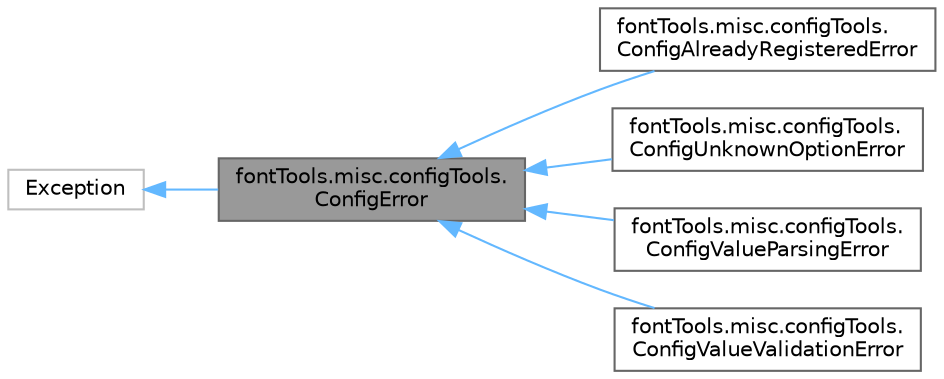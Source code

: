digraph "fontTools.misc.configTools.ConfigError"
{
 // LATEX_PDF_SIZE
  bgcolor="transparent";
  edge [fontname=Helvetica,fontsize=10,labelfontname=Helvetica,labelfontsize=10];
  node [fontname=Helvetica,fontsize=10,shape=box,height=0.2,width=0.4];
  rankdir="LR";
  Node1 [id="Node000001",label="fontTools.misc.configTools.\lConfigError",height=0.2,width=0.4,color="gray40", fillcolor="grey60", style="filled", fontcolor="black",tooltip=" "];
  Node2 -> Node1 [id="edge1_Node000001_Node000002",dir="back",color="steelblue1",style="solid",tooltip=" "];
  Node2 [id="Node000002",label="Exception",height=0.2,width=0.4,color="grey75", fillcolor="white", style="filled",URL="$d4/d67/classException.html",tooltip=" "];
  Node1 -> Node3 [id="edge2_Node000001_Node000003",dir="back",color="steelblue1",style="solid",tooltip=" "];
  Node3 [id="Node000003",label="fontTools.misc.configTools.\lConfigAlreadyRegisteredError",height=0.2,width=0.4,color="gray40", fillcolor="white", style="filled",URL="$de/d04/classfontTools_1_1misc_1_1configTools_1_1ConfigAlreadyRegisteredError.html",tooltip=" "];
  Node1 -> Node4 [id="edge3_Node000001_Node000004",dir="back",color="steelblue1",style="solid",tooltip=" "];
  Node4 [id="Node000004",label="fontTools.misc.configTools.\lConfigUnknownOptionError",height=0.2,width=0.4,color="gray40", fillcolor="white", style="filled",URL="$db/d1d/classfontTools_1_1misc_1_1configTools_1_1ConfigUnknownOptionError.html",tooltip=" "];
  Node1 -> Node5 [id="edge4_Node000001_Node000005",dir="back",color="steelblue1",style="solid",tooltip=" "];
  Node5 [id="Node000005",label="fontTools.misc.configTools.\lConfigValueParsingError",height=0.2,width=0.4,color="gray40", fillcolor="white", style="filled",URL="$d4/d04/classfontTools_1_1misc_1_1configTools_1_1ConfigValueParsingError.html",tooltip=" "];
  Node1 -> Node6 [id="edge5_Node000001_Node000006",dir="back",color="steelblue1",style="solid",tooltip=" "];
  Node6 [id="Node000006",label="fontTools.misc.configTools.\lConfigValueValidationError",height=0.2,width=0.4,color="gray40", fillcolor="white", style="filled",URL="$d0/d4e/classfontTools_1_1misc_1_1configTools_1_1ConfigValueValidationError.html",tooltip=" "];
}
